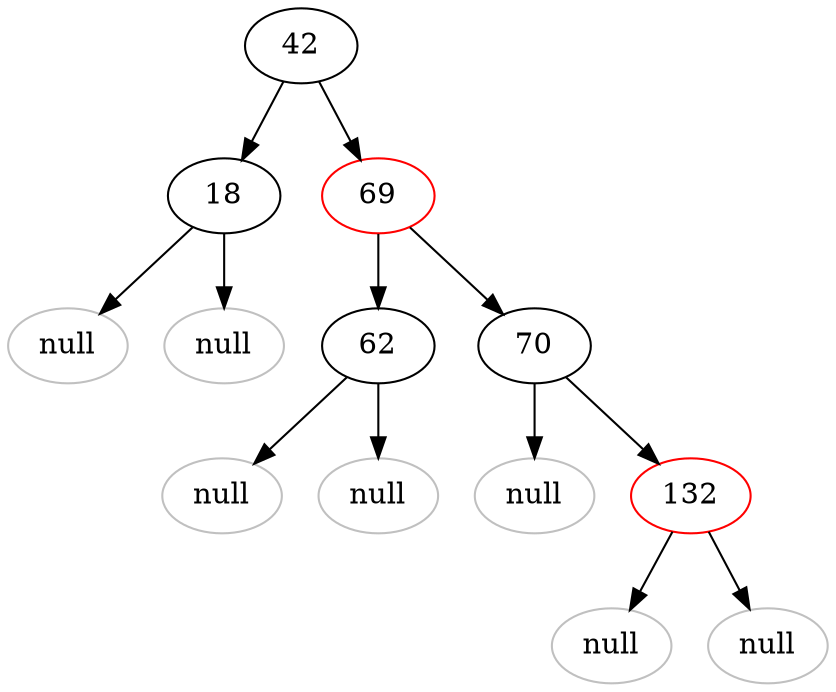 digraph G {
	42 [color=black]
42->18	
	42->69
		18 [color=black]
18->null51
	null51 [label="null", color="gray"]
	18->null52
	null52 [label="null", color="gray"]
		69 [color=red]
69->62	
	69->70
		62 [color=black]
62->null53
	null53 [label="null", color="gray"]
	62->null54
	null54 [label="null", color="gray"]
		70 [color=black]
70->null55
	null55 [label="null", color="gray"]
	70->132
		132 [color=red]
132->null56
	null56 [label="null", color="gray"]
	132->null57
	null57 [label="null", color="gray"]
	
}
